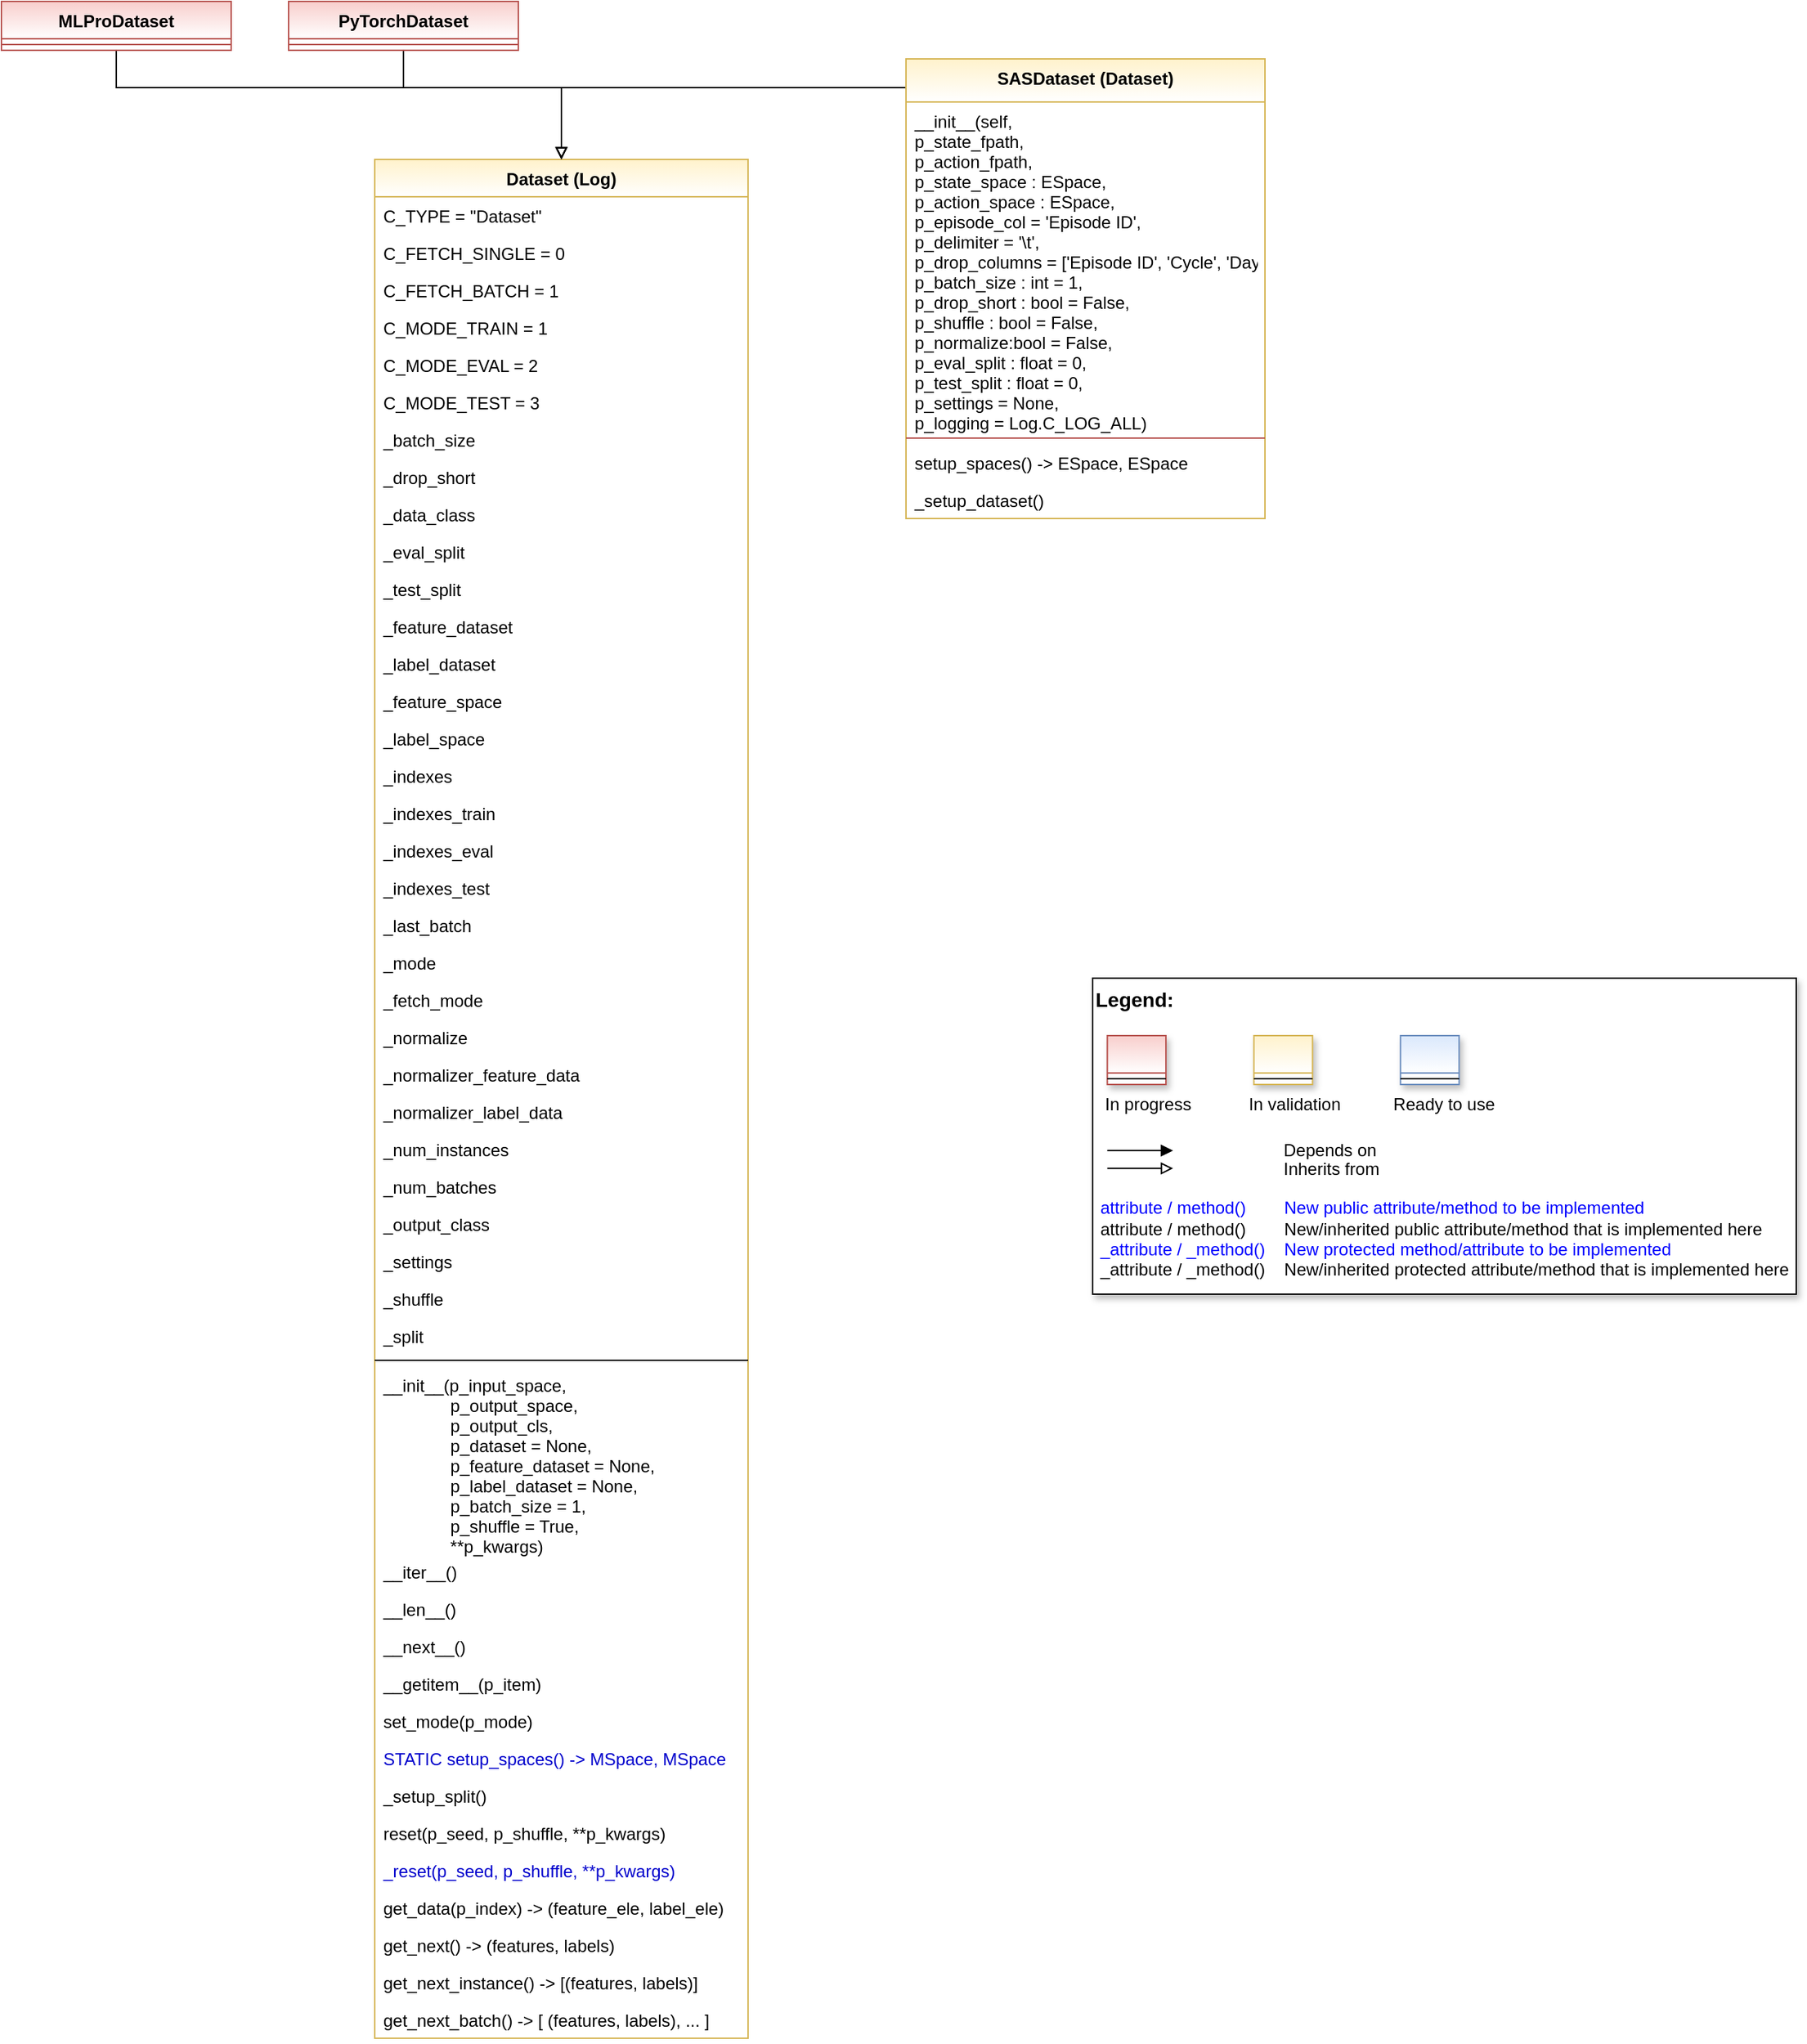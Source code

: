 <mxfile version="20.2.3" type="device"><diagram id="gk9DqIXeowe3maPCCP5o" name="Page-1"><mxGraphModel dx="3072" dy="2068" grid="1" gridSize="10" guides="1" tooltips="1" connect="1" arrows="1" fold="1" page="1" pageScale="1" pageWidth="4681" pageHeight="3300" math="0" shadow="0"><root><mxCell id="0"/><mxCell id="1" parent="0"/><mxCell id="cxoEzPezkDbc5En1Ivkr-1" value="Dataset (Log)" style="swimlane;fontStyle=1;align=center;verticalAlign=top;childLayout=stackLayout;horizontal=1;startSize=26;horizontalStack=0;resizeParent=1;resizeParentMax=0;resizeLast=0;collapsible=1;marginBottom=0;fillColor=#fff2cc;strokeColor=#d6b656;swimlaneFillColor=default;gradientColor=#FFFFFF;" vertex="1" parent="1"><mxGeometry x="780" y="150" width="260" height="1308" as="geometry"/></mxCell><mxCell id="cxoEzPezkDbc5En1Ivkr-2" value="C_TYPE = &quot;Dataset&quot;" style="text;strokeColor=none;fillColor=none;align=left;verticalAlign=top;spacingLeft=4;spacingRight=4;overflow=hidden;rotatable=0;points=[[0,0.5],[1,0.5]];portConstraint=eastwest;" vertex="1" parent="cxoEzPezkDbc5En1Ivkr-1"><mxGeometry y="26" width="260" height="26" as="geometry"/></mxCell><mxCell id="cxoEzPezkDbc5En1Ivkr-3" value="C_FETCH_SINGLE = 0" style="text;strokeColor=none;fillColor=none;align=left;verticalAlign=top;spacingLeft=4;spacingRight=4;overflow=hidden;rotatable=0;points=[[0,0.5],[1,0.5]];portConstraint=eastwest;" vertex="1" parent="cxoEzPezkDbc5En1Ivkr-1"><mxGeometry y="52" width="260" height="26" as="geometry"/></mxCell><mxCell id="cxoEzPezkDbc5En1Ivkr-4" value="C_FETCH_BATCH = 1" style="text;strokeColor=none;fillColor=none;align=left;verticalAlign=top;spacingLeft=4;spacingRight=4;overflow=hidden;rotatable=0;points=[[0,0.5],[1,0.5]];portConstraint=eastwest;" vertex="1" parent="cxoEzPezkDbc5En1Ivkr-1"><mxGeometry y="78" width="260" height="26" as="geometry"/></mxCell><mxCell id="cxoEzPezkDbc5En1Ivkr-5" value="C_MODE_TRAIN = 1" style="text;strokeColor=none;fillColor=none;align=left;verticalAlign=top;spacingLeft=4;spacingRight=4;overflow=hidden;rotatable=0;points=[[0,0.5],[1,0.5]];portConstraint=eastwest;" vertex="1" parent="cxoEzPezkDbc5En1Ivkr-1"><mxGeometry y="104" width="260" height="26" as="geometry"/></mxCell><mxCell id="cxoEzPezkDbc5En1Ivkr-6" value="C_MODE_EVAL = 2" style="text;strokeColor=none;fillColor=none;align=left;verticalAlign=top;spacingLeft=4;spacingRight=4;overflow=hidden;rotatable=0;points=[[0,0.5],[1,0.5]];portConstraint=eastwest;" vertex="1" parent="cxoEzPezkDbc5En1Ivkr-1"><mxGeometry y="130" width="260" height="26" as="geometry"/></mxCell><mxCell id="cxoEzPezkDbc5En1Ivkr-7" value="C_MODE_TEST = 3" style="text;strokeColor=none;fillColor=none;align=left;verticalAlign=top;spacingLeft=4;spacingRight=4;overflow=hidden;rotatable=0;points=[[0,0.5],[1,0.5]];portConstraint=eastwest;" vertex="1" parent="cxoEzPezkDbc5En1Ivkr-1"><mxGeometry y="156" width="260" height="26" as="geometry"/></mxCell><mxCell id="cxoEzPezkDbc5En1Ivkr-8" value="_batch_size" style="text;strokeColor=none;fillColor=none;align=left;verticalAlign=top;spacingLeft=4;spacingRight=4;overflow=hidden;rotatable=0;points=[[0,0.5],[1,0.5]];portConstraint=eastwest;" vertex="1" parent="cxoEzPezkDbc5En1Ivkr-1"><mxGeometry y="182" width="260" height="26" as="geometry"/></mxCell><mxCell id="cxoEzPezkDbc5En1Ivkr-9" value="_drop_short" style="text;strokeColor=none;fillColor=none;align=left;verticalAlign=top;spacingLeft=4;spacingRight=4;overflow=hidden;rotatable=0;points=[[0,0.5],[1,0.5]];portConstraint=eastwest;" vertex="1" parent="cxoEzPezkDbc5En1Ivkr-1"><mxGeometry y="208" width="260" height="26" as="geometry"/></mxCell><mxCell id="cxoEzPezkDbc5En1Ivkr-10" value="_data_class" style="text;strokeColor=none;fillColor=none;align=left;verticalAlign=top;spacingLeft=4;spacingRight=4;overflow=hidden;rotatable=0;points=[[0,0.5],[1,0.5]];portConstraint=eastwest;" vertex="1" parent="cxoEzPezkDbc5En1Ivkr-1"><mxGeometry y="234" width="260" height="26" as="geometry"/></mxCell><mxCell id="cxoEzPezkDbc5En1Ivkr-11" value="_eval_split" style="text;strokeColor=none;fillColor=none;align=left;verticalAlign=top;spacingLeft=4;spacingRight=4;overflow=hidden;rotatable=0;points=[[0,0.5],[1,0.5]];portConstraint=eastwest;" vertex="1" parent="cxoEzPezkDbc5En1Ivkr-1"><mxGeometry y="260" width="260" height="26" as="geometry"/></mxCell><mxCell id="cxoEzPezkDbc5En1Ivkr-12" value="_test_split" style="text;strokeColor=none;fillColor=none;align=left;verticalAlign=top;spacingLeft=4;spacingRight=4;overflow=hidden;rotatable=0;points=[[0,0.5],[1,0.5]];portConstraint=eastwest;" vertex="1" parent="cxoEzPezkDbc5En1Ivkr-1"><mxGeometry y="286" width="260" height="26" as="geometry"/></mxCell><mxCell id="cxoEzPezkDbc5En1Ivkr-13" value="_feature_dataset" style="text;strokeColor=none;fillColor=none;align=left;verticalAlign=top;spacingLeft=4;spacingRight=4;overflow=hidden;rotatable=0;points=[[0,0.5],[1,0.5]];portConstraint=eastwest;" vertex="1" parent="cxoEzPezkDbc5En1Ivkr-1"><mxGeometry y="312" width="260" height="26" as="geometry"/></mxCell><mxCell id="cxoEzPezkDbc5En1Ivkr-14" value="_label_dataset" style="text;strokeColor=none;fillColor=none;align=left;verticalAlign=top;spacingLeft=4;spacingRight=4;overflow=hidden;rotatable=0;points=[[0,0.5],[1,0.5]];portConstraint=eastwest;" vertex="1" parent="cxoEzPezkDbc5En1Ivkr-1"><mxGeometry y="338" width="260" height="26" as="geometry"/></mxCell><mxCell id="cxoEzPezkDbc5En1Ivkr-15" value="_feature_space" style="text;strokeColor=none;fillColor=none;align=left;verticalAlign=top;spacingLeft=4;spacingRight=4;overflow=hidden;rotatable=0;points=[[0,0.5],[1,0.5]];portConstraint=eastwest;" vertex="1" parent="cxoEzPezkDbc5En1Ivkr-1"><mxGeometry y="364" width="260" height="26" as="geometry"/></mxCell><mxCell id="cxoEzPezkDbc5En1Ivkr-16" value="_label_space" style="text;strokeColor=none;fillColor=none;align=left;verticalAlign=top;spacingLeft=4;spacingRight=4;overflow=hidden;rotatable=0;points=[[0,0.5],[1,0.5]];portConstraint=eastwest;" vertex="1" parent="cxoEzPezkDbc5En1Ivkr-1"><mxGeometry y="390" width="260" height="26" as="geometry"/></mxCell><mxCell id="cxoEzPezkDbc5En1Ivkr-17" value="_indexes" style="text;strokeColor=none;fillColor=none;align=left;verticalAlign=top;spacingLeft=4;spacingRight=4;overflow=hidden;rotatable=0;points=[[0,0.5],[1,0.5]];portConstraint=eastwest;" vertex="1" parent="cxoEzPezkDbc5En1Ivkr-1"><mxGeometry y="416" width="260" height="26" as="geometry"/></mxCell><mxCell id="cxoEzPezkDbc5En1Ivkr-18" value="_indexes_train" style="text;strokeColor=none;fillColor=none;align=left;verticalAlign=top;spacingLeft=4;spacingRight=4;overflow=hidden;rotatable=0;points=[[0,0.5],[1,0.5]];portConstraint=eastwest;" vertex="1" parent="cxoEzPezkDbc5En1Ivkr-1"><mxGeometry y="442" width="260" height="26" as="geometry"/></mxCell><mxCell id="cxoEzPezkDbc5En1Ivkr-19" value="_indexes_eval" style="text;strokeColor=none;fillColor=none;align=left;verticalAlign=top;spacingLeft=4;spacingRight=4;overflow=hidden;rotatable=0;points=[[0,0.5],[1,0.5]];portConstraint=eastwest;" vertex="1" parent="cxoEzPezkDbc5En1Ivkr-1"><mxGeometry y="468" width="260" height="26" as="geometry"/></mxCell><mxCell id="cxoEzPezkDbc5En1Ivkr-20" value="_indexes_test" style="text;strokeColor=none;fillColor=none;align=left;verticalAlign=top;spacingLeft=4;spacingRight=4;overflow=hidden;rotatable=0;points=[[0,0.5],[1,0.5]];portConstraint=eastwest;" vertex="1" parent="cxoEzPezkDbc5En1Ivkr-1"><mxGeometry y="494" width="260" height="26" as="geometry"/></mxCell><mxCell id="cxoEzPezkDbc5En1Ivkr-21" value="_last_batch" style="text;strokeColor=none;fillColor=none;align=left;verticalAlign=top;spacingLeft=4;spacingRight=4;overflow=hidden;rotatable=0;points=[[0,0.5],[1,0.5]];portConstraint=eastwest;" vertex="1" parent="cxoEzPezkDbc5En1Ivkr-1"><mxGeometry y="520" width="260" height="26" as="geometry"/></mxCell><mxCell id="cxoEzPezkDbc5En1Ivkr-22" value="_mode" style="text;strokeColor=none;fillColor=none;align=left;verticalAlign=top;spacingLeft=4;spacingRight=4;overflow=hidden;rotatable=0;points=[[0,0.5],[1,0.5]];portConstraint=eastwest;" vertex="1" parent="cxoEzPezkDbc5En1Ivkr-1"><mxGeometry y="546" width="260" height="26" as="geometry"/></mxCell><mxCell id="cxoEzPezkDbc5En1Ivkr-23" value="_fetch_mode" style="text;strokeColor=none;fillColor=none;align=left;verticalAlign=top;spacingLeft=4;spacingRight=4;overflow=hidden;rotatable=0;points=[[0,0.5],[1,0.5]];portConstraint=eastwest;" vertex="1" parent="cxoEzPezkDbc5En1Ivkr-1"><mxGeometry y="572" width="260" height="26" as="geometry"/></mxCell><mxCell id="cxoEzPezkDbc5En1Ivkr-24" value="_normalize" style="text;strokeColor=none;fillColor=none;align=left;verticalAlign=top;spacingLeft=4;spacingRight=4;overflow=hidden;rotatable=0;points=[[0,0.5],[1,0.5]];portConstraint=eastwest;" vertex="1" parent="cxoEzPezkDbc5En1Ivkr-1"><mxGeometry y="598" width="260" height="26" as="geometry"/></mxCell><mxCell id="cxoEzPezkDbc5En1Ivkr-25" value="_normalizer_feature_data" style="text;strokeColor=none;fillColor=none;align=left;verticalAlign=top;spacingLeft=4;spacingRight=4;overflow=hidden;rotatable=0;points=[[0,0.5],[1,0.5]];portConstraint=eastwest;" vertex="1" parent="cxoEzPezkDbc5En1Ivkr-1"><mxGeometry y="624" width="260" height="26" as="geometry"/></mxCell><mxCell id="cxoEzPezkDbc5En1Ivkr-26" value="_normalizer_label_data" style="text;strokeColor=none;fillColor=none;align=left;verticalAlign=top;spacingLeft=4;spacingRight=4;overflow=hidden;rotatable=0;points=[[0,0.5],[1,0.5]];portConstraint=eastwest;" vertex="1" parent="cxoEzPezkDbc5En1Ivkr-1"><mxGeometry y="650" width="260" height="26" as="geometry"/></mxCell><mxCell id="cxoEzPezkDbc5En1Ivkr-27" value="_num_instances" style="text;strokeColor=none;fillColor=none;align=left;verticalAlign=top;spacingLeft=4;spacingRight=4;overflow=hidden;rotatable=0;points=[[0,0.5],[1,0.5]];portConstraint=eastwest;" vertex="1" parent="cxoEzPezkDbc5En1Ivkr-1"><mxGeometry y="676" width="260" height="26" as="geometry"/></mxCell><mxCell id="cxoEzPezkDbc5En1Ivkr-28" value="_num_batches" style="text;strokeColor=none;fillColor=none;align=left;verticalAlign=top;spacingLeft=4;spacingRight=4;overflow=hidden;rotatable=0;points=[[0,0.5],[1,0.5]];portConstraint=eastwest;" vertex="1" parent="cxoEzPezkDbc5En1Ivkr-1"><mxGeometry y="702" width="260" height="26" as="geometry"/></mxCell><mxCell id="cxoEzPezkDbc5En1Ivkr-29" value="_output_class" style="text;strokeColor=none;fillColor=none;align=left;verticalAlign=top;spacingLeft=4;spacingRight=4;overflow=hidden;rotatable=0;points=[[0,0.5],[1,0.5]];portConstraint=eastwest;" vertex="1" parent="cxoEzPezkDbc5En1Ivkr-1"><mxGeometry y="728" width="260" height="26" as="geometry"/></mxCell><mxCell id="cxoEzPezkDbc5En1Ivkr-30" value="_settings" style="text;strokeColor=none;fillColor=none;align=left;verticalAlign=top;spacingLeft=4;spacingRight=4;overflow=hidden;rotatable=0;points=[[0,0.5],[1,0.5]];portConstraint=eastwest;" vertex="1" parent="cxoEzPezkDbc5En1Ivkr-1"><mxGeometry y="754" width="260" height="26" as="geometry"/></mxCell><mxCell id="cxoEzPezkDbc5En1Ivkr-31" value="_shuffle" style="text;strokeColor=none;fillColor=none;align=left;verticalAlign=top;spacingLeft=4;spacingRight=4;overflow=hidden;rotatable=0;points=[[0,0.5],[1,0.5]];portConstraint=eastwest;" vertex="1" parent="cxoEzPezkDbc5En1Ivkr-1"><mxGeometry y="780" width="260" height="26" as="geometry"/></mxCell><mxCell id="cxoEzPezkDbc5En1Ivkr-32" value="_split" style="text;strokeColor=none;fillColor=none;align=left;verticalAlign=top;spacingLeft=4;spacingRight=4;overflow=hidden;rotatable=0;points=[[0,0.5],[1,0.5]];portConstraint=eastwest;" vertex="1" parent="cxoEzPezkDbc5En1Ivkr-1"><mxGeometry y="806" width="260" height="26" as="geometry"/></mxCell><mxCell id="cxoEzPezkDbc5En1Ivkr-33" value="" style="line;strokeWidth=1;fillColor=none;align=left;verticalAlign=middle;spacingTop=-1;spacingLeft=3;spacingRight=3;rotatable=0;labelPosition=right;points=[];portConstraint=eastwest;" vertex="1" parent="cxoEzPezkDbc5En1Ivkr-1"><mxGeometry y="832" width="260" height="8" as="geometry"/></mxCell><mxCell id="cxoEzPezkDbc5En1Ivkr-34" value="__init__(p_input_space, &#10;              p_output_space,&#10;              p_output_cls,&#10;              p_dataset = None,&#10;              p_feature_dataset = None,&#10;              p_label_dataset = None,&#10;              p_batch_size = 1,&#10;              p_shuffle = True,&#10;              **p_kwargs)" style="text;strokeColor=none;fillColor=none;align=left;verticalAlign=top;spacingLeft=4;spacingRight=4;overflow=hidden;rotatable=0;points=[[0,0.5],[1,0.5]];portConstraint=eastwest;" vertex="1" parent="cxoEzPezkDbc5En1Ivkr-1"><mxGeometry y="840" width="260" height="130" as="geometry"/></mxCell><mxCell id="cxoEzPezkDbc5En1Ivkr-35" value="__iter__()" style="text;strokeColor=none;fillColor=none;align=left;verticalAlign=top;spacingLeft=4;spacingRight=4;overflow=hidden;rotatable=0;points=[[0,0.5],[1,0.5]];portConstraint=eastwest;fontColor=default;" vertex="1" parent="cxoEzPezkDbc5En1Ivkr-1"><mxGeometry y="970" width="260" height="26" as="geometry"/></mxCell><mxCell id="cxoEzPezkDbc5En1Ivkr-36" value="__len__()" style="text;strokeColor=none;fillColor=none;align=left;verticalAlign=top;spacingLeft=4;spacingRight=4;overflow=hidden;rotatable=0;points=[[0,0.5],[1,0.5]];portConstraint=eastwest;fontColor=default;" vertex="1" parent="cxoEzPezkDbc5En1Ivkr-1"><mxGeometry y="996" width="260" height="26" as="geometry"/></mxCell><mxCell id="cxoEzPezkDbc5En1Ivkr-37" value="__next__()" style="text;strokeColor=none;fillColor=none;align=left;verticalAlign=top;spacingLeft=4;spacingRight=4;overflow=hidden;rotatable=0;points=[[0,0.5],[1,0.5]];portConstraint=eastwest;fontColor=default;" vertex="1" parent="cxoEzPezkDbc5En1Ivkr-1"><mxGeometry y="1022" width="260" height="26" as="geometry"/></mxCell><mxCell id="cxoEzPezkDbc5En1Ivkr-38" value="__getitem__(p_item)" style="text;strokeColor=none;fillColor=none;align=left;verticalAlign=top;spacingLeft=4;spacingRight=4;overflow=hidden;rotatable=0;points=[[0,0.5],[1,0.5]];portConstraint=eastwest;fontColor=default;" vertex="1" parent="cxoEzPezkDbc5En1Ivkr-1"><mxGeometry y="1048" width="260" height="26" as="geometry"/></mxCell><mxCell id="cxoEzPezkDbc5En1Ivkr-39" value="set_mode(p_mode)" style="text;strokeColor=none;fillColor=none;align=left;verticalAlign=top;spacingLeft=4;spacingRight=4;overflow=hidden;rotatable=0;points=[[0,0.5],[1,0.5]];portConstraint=eastwest;fontColor=default;" vertex="1" parent="cxoEzPezkDbc5En1Ivkr-1"><mxGeometry y="1074" width="260" height="26" as="geometry"/></mxCell><mxCell id="cxoEzPezkDbc5En1Ivkr-40" value="STATIC setup_spaces() -&gt; MSpace, MSpace" style="text;strokeColor=none;fillColor=none;align=left;verticalAlign=top;spacingLeft=4;spacingRight=4;overflow=hidden;rotatable=0;points=[[0,0.5],[1,0.5]];portConstraint=eastwest;fontColor=#0000CC;" vertex="1" parent="cxoEzPezkDbc5En1Ivkr-1"><mxGeometry y="1100" width="260" height="26" as="geometry"/></mxCell><mxCell id="cxoEzPezkDbc5En1Ivkr-41" value="_setup_split()" style="text;strokeColor=none;fillColor=none;align=left;verticalAlign=top;spacingLeft=4;spacingRight=4;overflow=hidden;rotatable=0;points=[[0,0.5],[1,0.5]];portConstraint=eastwest;fontColor=default;" vertex="1" parent="cxoEzPezkDbc5En1Ivkr-1"><mxGeometry y="1126" width="260" height="26" as="geometry"/></mxCell><mxCell id="cxoEzPezkDbc5En1Ivkr-42" value="reset(p_seed, p_shuffle, **p_kwargs)" style="text;strokeColor=none;fillColor=none;align=left;verticalAlign=top;spacingLeft=4;spacingRight=4;overflow=hidden;rotatable=0;points=[[0,0.5],[1,0.5]];portConstraint=eastwest;" vertex="1" parent="cxoEzPezkDbc5En1Ivkr-1"><mxGeometry y="1152" width="260" height="26" as="geometry"/></mxCell><mxCell id="cxoEzPezkDbc5En1Ivkr-43" value="_reset(p_seed, p_shuffle, **p_kwargs)" style="text;strokeColor=none;fillColor=none;align=left;verticalAlign=top;spacingLeft=4;spacingRight=4;overflow=hidden;rotatable=0;points=[[0,0.5],[1,0.5]];portConstraint=eastwest;fontColor=#0000CC;" vertex="1" parent="cxoEzPezkDbc5En1Ivkr-1"><mxGeometry y="1178" width="260" height="26" as="geometry"/></mxCell><mxCell id="cxoEzPezkDbc5En1Ivkr-44" value="get_data(p_index) -&gt; (feature_ele, label_ele)" style="text;strokeColor=none;fillColor=none;align=left;verticalAlign=top;spacingLeft=4;spacingRight=4;overflow=hidden;rotatable=0;points=[[0,0.5],[1,0.5]];portConstraint=eastwest;fontColor=default;" vertex="1" parent="cxoEzPezkDbc5En1Ivkr-1"><mxGeometry y="1204" width="260" height="26" as="geometry"/></mxCell><mxCell id="cxoEzPezkDbc5En1Ivkr-45" value="get_next() -&gt; (features, labels)" style="text;strokeColor=none;fillColor=none;align=left;verticalAlign=top;spacingLeft=4;spacingRight=4;overflow=hidden;rotatable=0;points=[[0,0.5],[1,0.5]];portConstraint=eastwest;fontColor=default;" vertex="1" parent="cxoEzPezkDbc5En1Ivkr-1"><mxGeometry y="1230" width="260" height="26" as="geometry"/></mxCell><mxCell id="cxoEzPezkDbc5En1Ivkr-46" value="get_next_instance() -&gt; [(features, labels)]" style="text;strokeColor=none;fillColor=none;align=left;verticalAlign=top;spacingLeft=4;spacingRight=4;overflow=hidden;rotatable=0;points=[[0,0.5],[1,0.5]];portConstraint=eastwest;fontColor=default;" vertex="1" parent="cxoEzPezkDbc5En1Ivkr-1"><mxGeometry y="1256" width="260" height="26" as="geometry"/></mxCell><mxCell id="cxoEzPezkDbc5En1Ivkr-47" value="get_next_batch() -&gt; [ (features, labels), ... ]" style="text;strokeColor=none;fillColor=none;align=left;verticalAlign=top;spacingLeft=4;spacingRight=4;overflow=hidden;rotatable=0;points=[[0,0.5],[1,0.5]];portConstraint=eastwest;fontColor=default;" vertex="1" parent="cxoEzPezkDbc5En1Ivkr-1"><mxGeometry y="1282" width="260" height="26" as="geometry"/></mxCell><mxCell id="cxoEzPezkDbc5En1Ivkr-48" style="edgeStyle=orthogonalEdgeStyle;rounded=0;orthogonalLoop=1;jettySize=auto;html=1;fontColor=default;endArrow=block;endFill=0;" edge="1" parent="1" source="cxoEzPezkDbc5En1Ivkr-49" target="cxoEzPezkDbc5En1Ivkr-1"><mxGeometry relative="1" as="geometry"><mxPoint x="1020" y="74.0" as="sourcePoint"/><Array as="points"><mxPoint x="1020" y="100"/><mxPoint x="910" y="100"/></Array></mxGeometry></mxCell><mxCell id="cxoEzPezkDbc5En1Ivkr-49" value="SASDataset (Dataset)" style="swimlane;fontStyle=1;align=center;verticalAlign=top;childLayout=stackLayout;horizontal=1;startSize=30;horizontalStack=0;resizeParent=1;resizeParentMax=0;resizeLast=0;collapsible=1;marginBottom=0;fillColor=#fff2cc;strokeColor=#d6b656;gradientColor=#FFFFFF;" vertex="1" parent="1"><mxGeometry x="1150" y="80" width="250" height="320" as="geometry"/></mxCell><mxCell id="cxoEzPezkDbc5En1Ivkr-50" value="__init__(self,&#10;             p_state_fpath,&#10;             p_action_fpath,&#10;             p_state_space : ESpace,&#10;             p_action_space : ESpace,&#10;             p_episode_col = 'Episode ID',&#10;             p_delimiter = '\t',&#10;             p_drop_columns = ['Episode ID', 'Cycle', 'Day', 'Second', 'Microsecond'],&#10;             p_batch_size : int = 1,&#10;             p_drop_short : bool = False,&#10;             p_shuffle : bool = False,&#10;             p_normalize:bool = False,&#10;             p_eval_split : float = 0,&#10;             p_test_split : float = 0,&#10;             p_settings = None,&#10;             p_logging = Log.C_LOG_ALL)" style="text;strokeColor=none;fillColor=none;align=left;verticalAlign=top;spacingLeft=4;spacingRight=4;overflow=hidden;rotatable=0;points=[[0,0.5],[1,0.5]];portConstraint=eastwest;" vertex="1" parent="cxoEzPezkDbc5En1Ivkr-49"><mxGeometry y="30" width="250" height="230" as="geometry"/></mxCell><mxCell id="cxoEzPezkDbc5En1Ivkr-51" value="" style="line;strokeWidth=1;fillColor=#f8cecc;align=left;verticalAlign=middle;spacingTop=-1;spacingLeft=3;spacingRight=3;rotatable=0;labelPosition=right;points=[];portConstraint=eastwest;strokeColor=#b85450;gradientColor=#FFFFFF;" vertex="1" parent="cxoEzPezkDbc5En1Ivkr-49"><mxGeometry y="260" width="250" height="8" as="geometry"/></mxCell><mxCell id="cxoEzPezkDbc5En1Ivkr-52" value="setup_spaces() -&gt; ESpace, ESpace" style="text;strokeColor=none;fillColor=none;align=left;verticalAlign=top;spacingLeft=4;spacingRight=4;overflow=hidden;rotatable=0;points=[[0,0.5],[1,0.5]];portConstraint=eastwest;" vertex="1" parent="cxoEzPezkDbc5En1Ivkr-49"><mxGeometry y="268" width="250" height="26" as="geometry"/></mxCell><mxCell id="cxoEzPezkDbc5En1Ivkr-53" value="_setup_dataset()" style="text;strokeColor=none;fillColor=none;align=left;verticalAlign=top;spacingLeft=4;spacingRight=4;overflow=hidden;rotatable=0;points=[[0,0.5],[1,0.5]];portConstraint=eastwest;" vertex="1" parent="cxoEzPezkDbc5En1Ivkr-49"><mxGeometry y="294" width="250" height="26" as="geometry"/></mxCell><mxCell id="cxoEzPezkDbc5En1Ivkr-54" style="edgeStyle=orthogonalEdgeStyle;rounded=0;orthogonalLoop=1;jettySize=auto;html=1;fontColor=default;endArrow=block;endFill=0;" edge="1" parent="1" source="cxoEzPezkDbc5En1Ivkr-55" target="cxoEzPezkDbc5En1Ivkr-1"><mxGeometry relative="1" as="geometry"><Array as="points"><mxPoint x="800" y="100"/><mxPoint x="910" y="100"/></Array></mxGeometry></mxCell><mxCell id="cxoEzPezkDbc5En1Ivkr-55" value="PyTorchDataset" style="swimlane;fontStyle=1;align=center;verticalAlign=top;childLayout=stackLayout;horizontal=1;startSize=26;horizontalStack=0;resizeParent=1;resizeParentMax=0;resizeLast=0;collapsible=1;marginBottom=0;fillColor=#f8cecc;strokeColor=#b85450;gradientColor=#FFFFFF;" vertex="1" parent="1"><mxGeometry x="720" y="40" width="160" height="34" as="geometry"/></mxCell><mxCell id="cxoEzPezkDbc5En1Ivkr-56" value="" style="line;strokeWidth=1;fillColor=#f8cecc;align=left;verticalAlign=middle;spacingTop=-1;spacingLeft=3;spacingRight=3;rotatable=0;labelPosition=right;points=[];portConstraint=eastwest;strokeColor=#b85450;gradientColor=#FFFFFF;" vertex="1" parent="cxoEzPezkDbc5En1Ivkr-55"><mxGeometry y="26" width="160" height="8" as="geometry"/></mxCell><mxCell id="cxoEzPezkDbc5En1Ivkr-57" style="edgeStyle=orthogonalEdgeStyle;rounded=0;orthogonalLoop=1;jettySize=auto;html=1;fontColor=default;endArrow=block;endFill=0;" edge="1" parent="1" source="cxoEzPezkDbc5En1Ivkr-58" target="cxoEzPezkDbc5En1Ivkr-1"><mxGeometry relative="1" as="geometry"><Array as="points"><mxPoint x="600" y="100"/><mxPoint x="910" y="100"/></Array></mxGeometry></mxCell><mxCell id="cxoEzPezkDbc5En1Ivkr-58" value="MLProDataset" style="swimlane;fontStyle=1;align=center;verticalAlign=top;childLayout=stackLayout;horizontal=1;startSize=26;horizontalStack=0;resizeParent=1;resizeParentMax=0;resizeLast=0;collapsible=1;marginBottom=0;fillColor=#f8cecc;strokeColor=#b85450;gradientColor=#FFFFFF;" vertex="1" parent="1"><mxGeometry x="520" y="40" width="160" height="34" as="geometry"/></mxCell><mxCell id="cxoEzPezkDbc5En1Ivkr-59" value="" style="line;strokeWidth=1;fillColor=#f8cecc;align=left;verticalAlign=middle;spacingTop=-1;spacingLeft=3;spacingRight=3;rotatable=0;labelPosition=right;points=[];portConstraint=eastwest;strokeColor=#b85450;gradientColor=#FFFFFF;" vertex="1" parent="cxoEzPezkDbc5En1Ivkr-58"><mxGeometry y="26" width="160" height="8" as="geometry"/></mxCell><mxCell id="cxoEzPezkDbc5En1Ivkr-60" value="" style="group" vertex="1" connectable="0" parent="1"><mxGeometry x="1280" y="720" width="490" height="220" as="geometry"/></mxCell><mxCell id="cxoEzPezkDbc5En1Ivkr-61" value="&lt;font color=&quot;#000000&quot; size=&quot;1&quot;&gt;&lt;b style=&quot;font-size: 14px&quot;&gt;Legend:&lt;br&gt;&lt;/b&gt;&lt;/font&gt;&lt;br&gt;&lt;br&gt;&lt;br&gt;&lt;font color=&quot;#0000ff&quot; style=&quot;font-size: 6px&quot;&gt;&lt;br&gt;&lt;/font&gt;&lt;span style=&quot;color: rgb(0 , 0 , 0)&quot;&gt;&lt;font style=&quot;font-size: 4px&quot;&gt;&amp;nbsp; &amp;nbsp;&lt;/font&gt;&amp;nbsp;In progress&amp;nbsp; &amp;nbsp; &amp;nbsp; &amp;nbsp; &amp;nbsp; &amp;nbsp; In validation&amp;nbsp; &amp;nbsp; &amp;nbsp; &amp;nbsp; &amp;nbsp; &amp;nbsp;Ready to use&lt;/span&gt;&lt;font color=&quot;#000000&quot;&gt;&amp;nbsp;&lt;br&gt;&lt;/font&gt;&lt;font color=&quot;#0000ff&quot;&gt;&lt;br&gt;&lt;br&gt;&lt;br&gt;&lt;br&gt;&amp;nbsp;attribute / method()&amp;nbsp; &amp;nbsp; &amp;nbsp; &amp;nbsp; New public attribute/method to be implemented&lt;/font&gt;&lt;br&gt;&lt;font color=&quot;#000000&quot;&gt;&amp;nbsp;&lt;/font&gt;&lt;font color=&quot;#000000&quot;&gt;attribute / method()&lt;span&gt;&#9;&lt;/span&gt;&amp;nbsp; &amp;nbsp; &amp;nbsp; &amp;nbsp;New/inherited public attribute/method that is implemented here&lt;br&gt;&lt;/font&gt;&lt;font color=&quot;#0000ff&quot;&gt;&amp;nbsp;_attribute /&amp;nbsp;&lt;/font&gt;&lt;font color=&quot;#0000ff&quot;&gt;_method()&amp;nbsp; &amp;nbsp; New protected method/attribute to be implemented&lt;/font&gt;&lt;br&gt;&lt;font color=&quot;#000000&quot;&gt;&amp;nbsp;_attribute / _method()&amp;nbsp; &amp;nbsp; New/inherited protected attribute/method that is implemented here&lt;br&gt;&lt;/font&gt;&lt;font color=&quot;#000000&quot;&gt;&lt;br&gt;&lt;br&gt;&lt;br&gt;&lt;br&gt;&lt;br&gt;&lt;/font&gt;" style="text;html=1;align=left;verticalAlign=top;whiteSpace=wrap;rounded=0;fontColor=#006600;strokeColor=#000000;shadow=1;fillColor=#ffffff;" vertex="1" parent="cxoEzPezkDbc5En1Ivkr-60"><mxGeometry width="490.0" height="220" as="geometry"/></mxCell><mxCell id="cxoEzPezkDbc5En1Ivkr-62" value="Depends on" style="endArrow=block;html=1;labelPosition=right;verticalLabelPosition=middle;align=left;verticalAlign=middle;endFill=1;fontSize=12;" edge="1" parent="cxoEzPezkDbc5En1Ivkr-60"><mxGeometry x="-1623.125" y="-2180" width="51.042" height="50" as="geometry"><mxPoint x="10.208" y="120.003" as="sourcePoint"/><mxPoint x="55.991" y="120.003" as="targetPoint"/><mxPoint x="98" as="offset"/><Array as="points"><mxPoint x="30.625" y="120"/></Array></mxGeometry></mxCell><mxCell id="cxoEzPezkDbc5En1Ivkr-63" value="Inherits from" style="endArrow=block;html=1;labelPosition=right;verticalLabelPosition=middle;align=left;verticalAlign=middle;endFill=0;fontSize=12;" edge="1" parent="cxoEzPezkDbc5En1Ivkr-60"><mxGeometry x="-1623.125" y="-2180" width="51.042" height="50" as="geometry"><mxPoint x="10.208" y="132.385" as="sourcePoint"/><mxPoint x="55.991" y="132.385" as="targetPoint"/><mxPoint x="98" y="1" as="offset"/></mxGeometry></mxCell><mxCell id="cxoEzPezkDbc5En1Ivkr-64" value="" style="swimlane;fontStyle=3;align=center;verticalAlign=top;childLayout=stackLayout;horizontal=1;startSize=26;horizontalStack=0;resizeParent=1;resizeLast=0;collapsible=1;marginBottom=0;rounded=0;shadow=1;strokeWidth=1;fillColor=#f8cecc;strokeColor=#b85450;gradientColor=#ffffff;swimlaneFillColor=#ffffff;" vertex="1" parent="cxoEzPezkDbc5En1Ivkr-60"><mxGeometry x="10.208" y="40" width="40.833" height="34" as="geometry"><mxRectangle x="230" y="140" width="160" height="26" as="alternateBounds"/></mxGeometry></mxCell><mxCell id="cxoEzPezkDbc5En1Ivkr-65" value="" style="line;html=1;strokeWidth=1;align=left;verticalAlign=middle;spacingTop=-1;spacingLeft=3;spacingRight=3;rotatable=0;labelPosition=right;points=[];portConstraint=eastwest;" vertex="1" parent="cxoEzPezkDbc5En1Ivkr-64"><mxGeometry y="26" width="40.833" height="8" as="geometry"/></mxCell><mxCell id="cxoEzPezkDbc5En1Ivkr-66" value="" style="swimlane;fontStyle=3;align=center;verticalAlign=top;childLayout=stackLayout;horizontal=1;startSize=26;horizontalStack=0;resizeParent=1;resizeLast=0;collapsible=1;marginBottom=0;rounded=0;shadow=1;strokeWidth=1;fillColor=#fff2cc;strokeColor=#d6b656;gradientColor=#ffffff;swimlaneFillColor=#ffffff;" vertex="1" parent="cxoEzPezkDbc5En1Ivkr-60"><mxGeometry x="112.292" y="40" width="40.833" height="34" as="geometry"><mxRectangle x="230" y="140" width="160" height="26" as="alternateBounds"/></mxGeometry></mxCell><mxCell id="cxoEzPezkDbc5En1Ivkr-67" value="" style="line;html=1;strokeWidth=1;align=left;verticalAlign=middle;spacingTop=-1;spacingLeft=3;spacingRight=3;rotatable=0;labelPosition=right;points=[];portConstraint=eastwest;" vertex="1" parent="cxoEzPezkDbc5En1Ivkr-66"><mxGeometry y="26" width="40.833" height="8" as="geometry"/></mxCell><mxCell id="cxoEzPezkDbc5En1Ivkr-68" value="" style="swimlane;fontStyle=3;align=center;verticalAlign=top;childLayout=stackLayout;horizontal=1;startSize=26;horizontalStack=0;resizeParent=1;resizeLast=0;collapsible=1;marginBottom=0;rounded=0;shadow=1;strokeWidth=1;fillColor=#dae8fc;strokeColor=#6c8ebf;gradientColor=#ffffff;swimlaneFillColor=#ffffff;" vertex="1" parent="cxoEzPezkDbc5En1Ivkr-60"><mxGeometry x="214.375" y="40" width="40.833" height="34" as="geometry"><mxRectangle x="230" y="140" width="160" height="26" as="alternateBounds"/></mxGeometry></mxCell><mxCell id="cxoEzPezkDbc5En1Ivkr-69" value="" style="line;html=1;strokeWidth=1;align=left;verticalAlign=middle;spacingTop=-1;spacingLeft=3;spacingRight=3;rotatable=0;labelPosition=right;points=[];portConstraint=eastwest;" vertex="1" parent="cxoEzPezkDbc5En1Ivkr-68"><mxGeometry y="26" width="40.833" height="8" as="geometry"/></mxCell></root></mxGraphModel></diagram></mxfile>